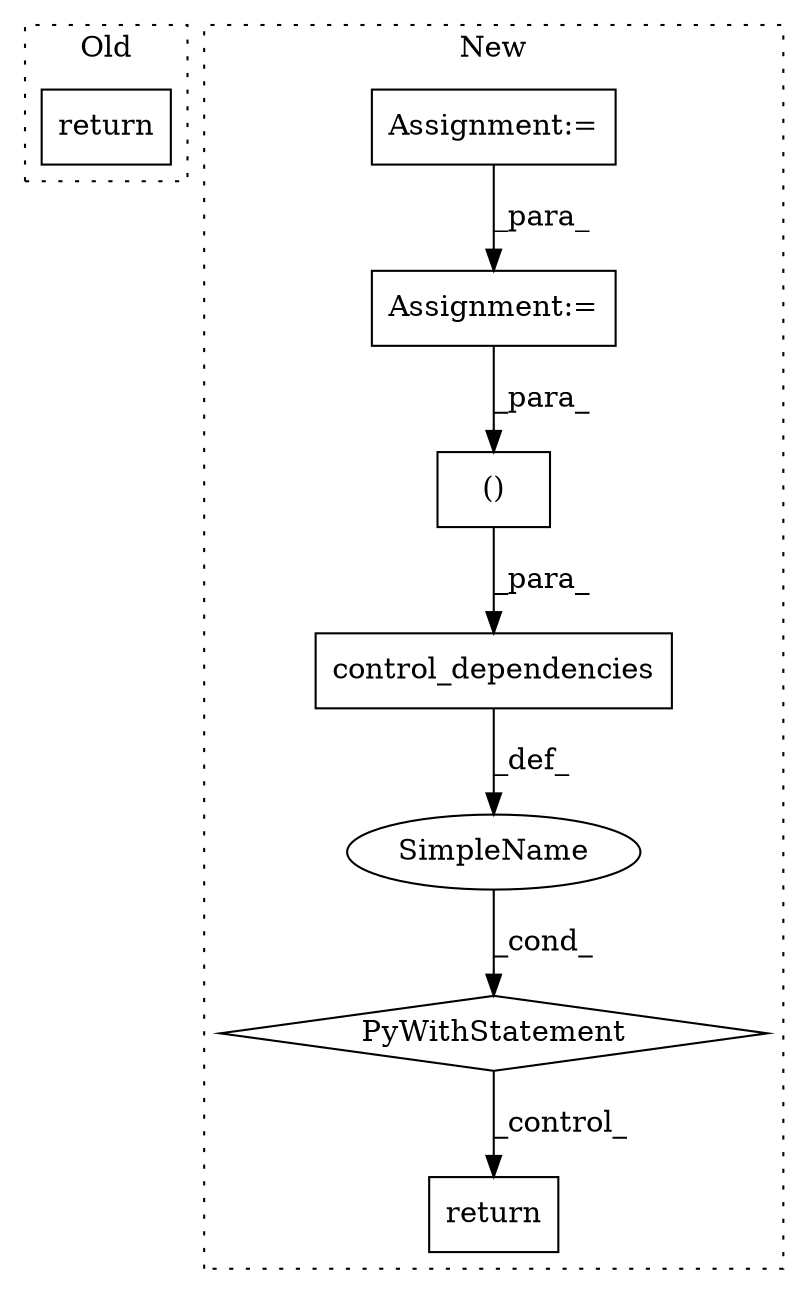 digraph G {
subgraph cluster0 {
1 [label="return" a="41" s="1083" l="7" shape="box"];
label = "Old";
style="dotted";
}
subgraph cluster1 {
2 [label="control_dependencies" a="32" s="1220,1277" l="26,2" shape="box"];
3 [label="PyWithStatement" a="104" s="1199,1279" l="10,2" shape="diamond"];
4 [label="Assignment:=" a="7" s="1149" l="1" shape="box"];
5 [label="return" a="41" s="1289" l="20" shape="box"];
6 [label="SimpleName" a="42" s="" l="" shape="ellipse"];
7 [label="()" a="106" s="1246" l="31" shape="box"];
8 [label="Assignment:=" a="7" s="561" l="16" shape="box"];
label = "New";
style="dotted";
}
2 -> 6 [label="_def_"];
3 -> 5 [label="_control_"];
4 -> 7 [label="_para_"];
6 -> 3 [label="_cond_"];
7 -> 2 [label="_para_"];
8 -> 4 [label="_para_"];
}